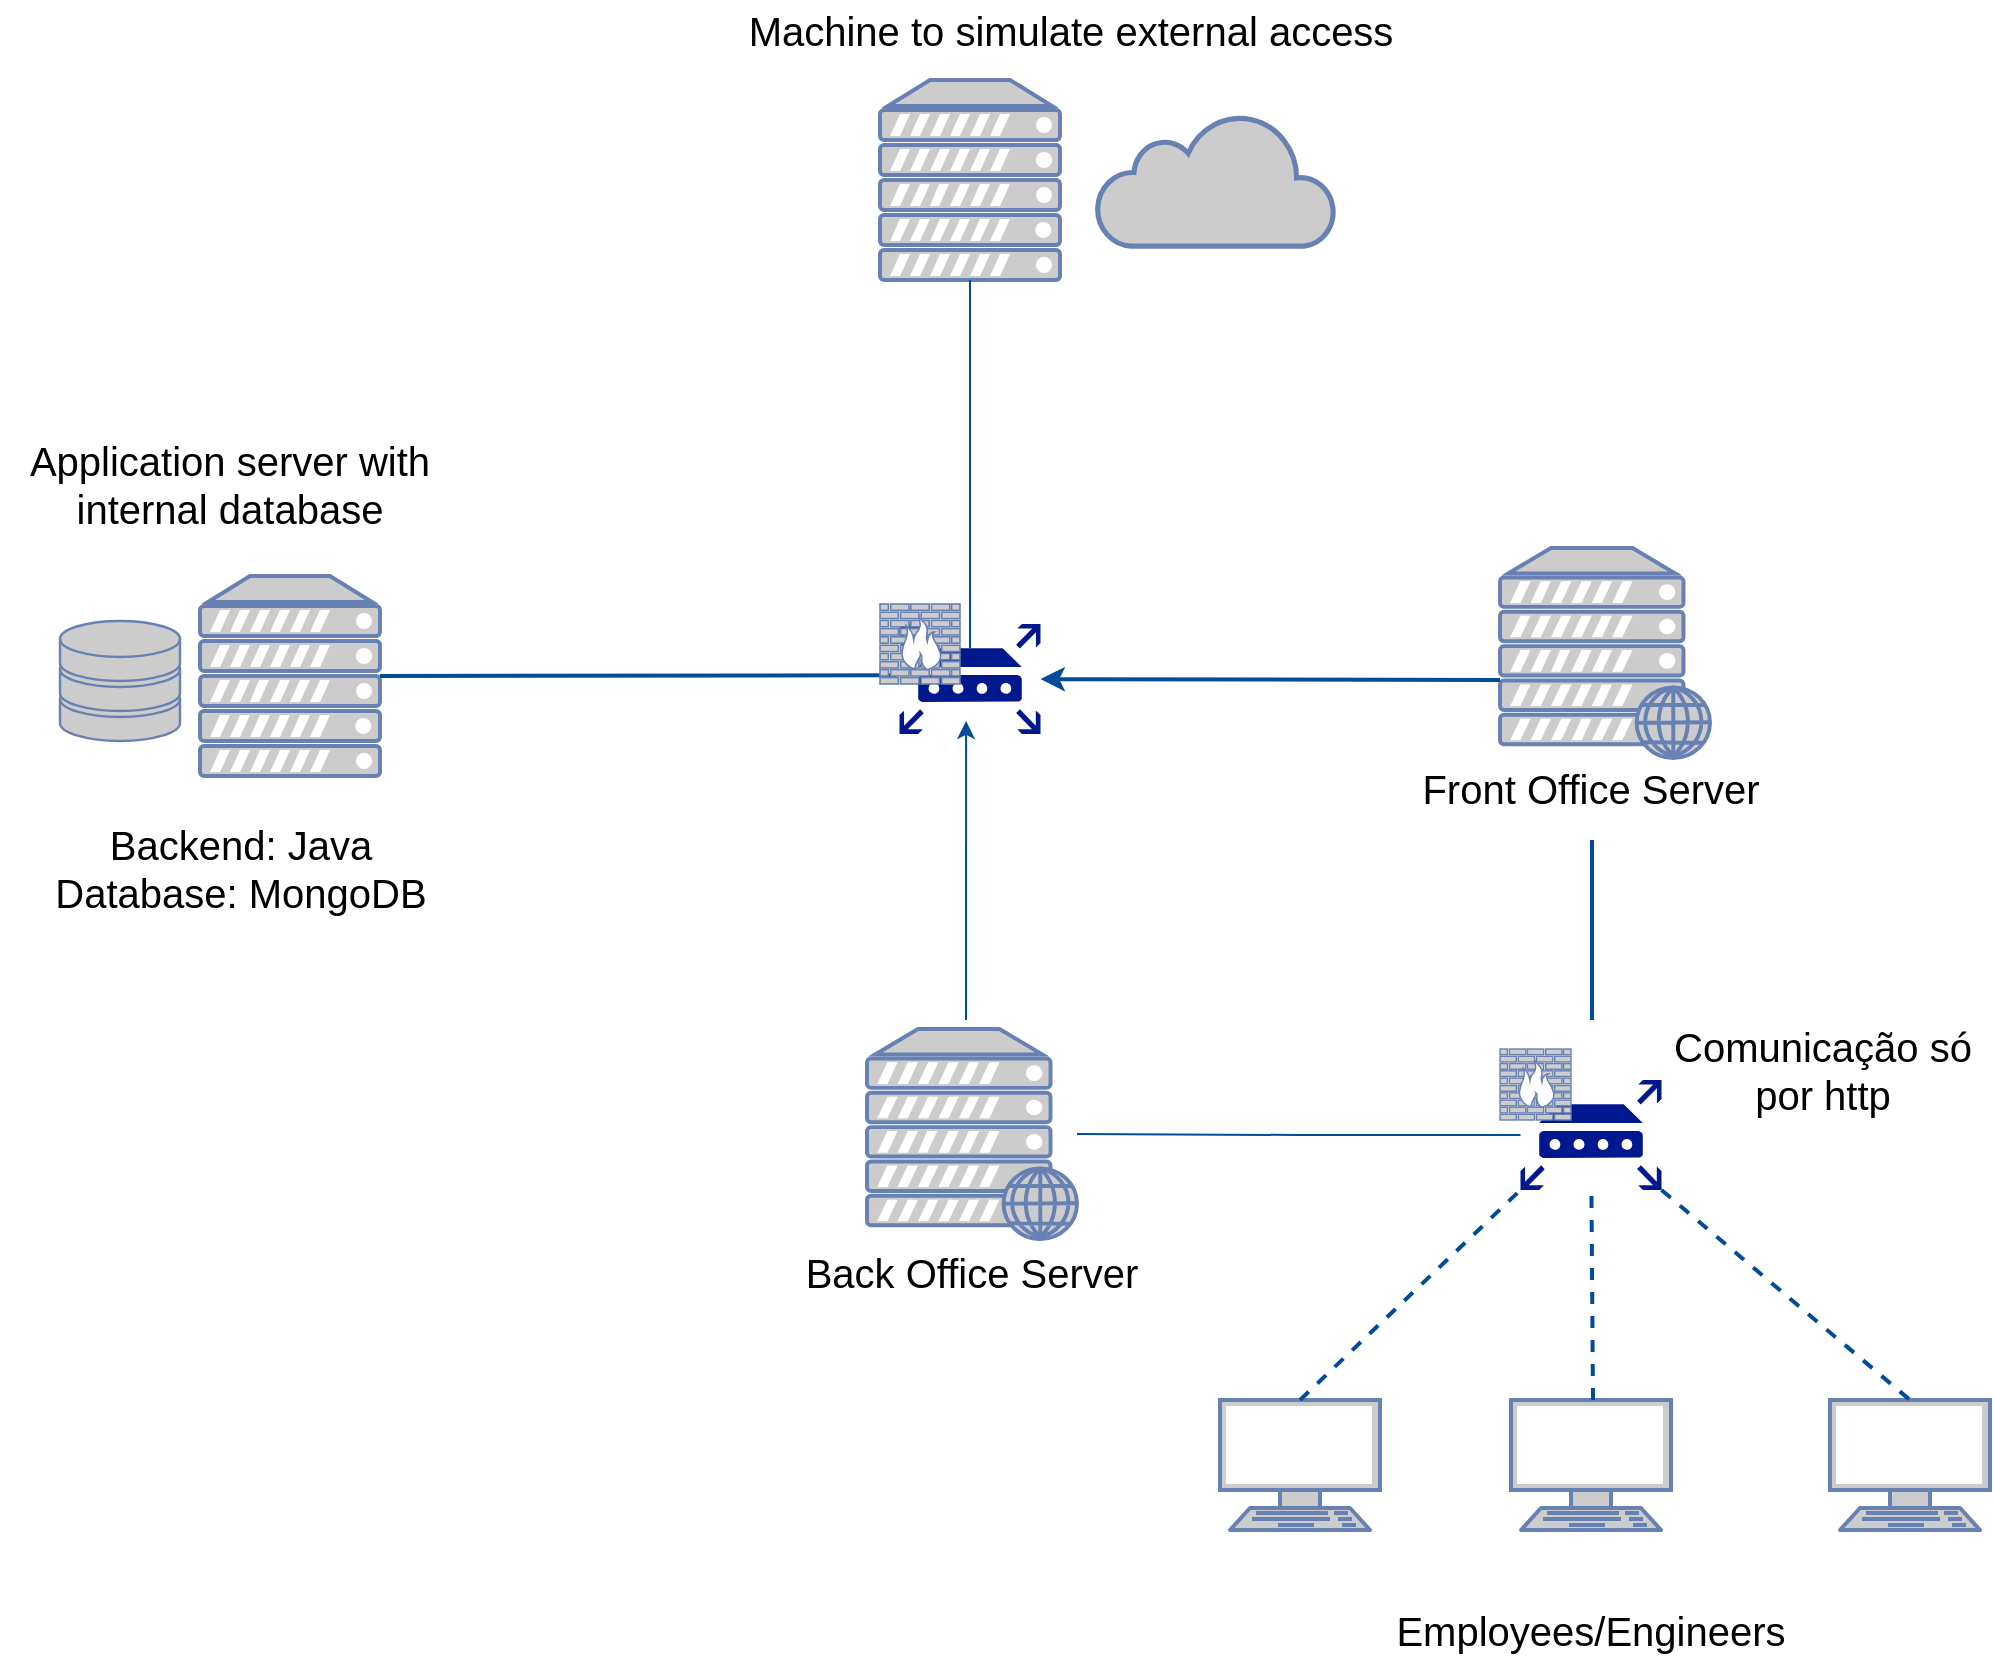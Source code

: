 <mxfile version="20.6.0" type="device"><diagram id="Qshj8jeEtCcSWsbdbMsw" name="Page-1"><mxGraphModel dx="1730" dy="855" grid="1" gridSize="10" guides="1" tooltips="1" connect="1" arrows="1" fold="1" page="1" pageScale="1" pageWidth="1654" pageHeight="1169" math="0" shadow="0"><root><mxCell id="0"/><mxCell id="1" parent="0"/><mxCell id="JmROpi1dtLtm0Cp30Of7-23" style="edgeStyle=orthogonalEdgeStyle;rounded=0;orthogonalLoop=1;jettySize=auto;html=1;strokeColor=#004C99;endArrow=none;endFill=0;" edge="1" parent="1" source="d5L2NhW7c35Ulq67dSCN-24" target="JmROpi1dtLtm0Cp30Of7-2"><mxGeometry relative="1" as="geometry"/></mxCell><mxCell id="d5L2NhW7c35Ulq67dSCN-24" value="" style="sketch=0;aspect=fixed;pointerEvents=1;shadow=0;dashed=0;html=1;strokeColor=none;labelPosition=center;verticalLabelPosition=bottom;verticalAlign=top;align=center;fillColor=#00188D;shape=mxgraph.mscae.enterprise.router;fontSize=20;" parent="1" vertex="1"><mxGeometry x="830.25" y="710" width="70.5" height="54.99" as="geometry"/></mxCell><mxCell id="d5L2NhW7c35Ulq67dSCN-2" value="" style="fontColor=#0066CC;verticalAlign=top;verticalLabelPosition=bottom;labelPosition=center;align=center;html=1;outlineConnect=0;fillColor=#CCCCCC;strokeColor=#6881B3;gradientColor=none;gradientDirection=north;strokeWidth=2;shape=mxgraph.networks.web_server;" parent="1" vertex="1"><mxGeometry x="820" y="444" width="105" height="105" as="geometry"/></mxCell><mxCell id="d5L2NhW7c35Ulq67dSCN-3" value="" style="fontColor=#0066CC;verticalAlign=top;verticalLabelPosition=bottom;labelPosition=center;align=center;html=1;outlineConnect=0;fillColor=#CCCCCC;strokeColor=#6881B3;gradientColor=none;gradientDirection=north;strokeWidth=2;shape=mxgraph.networks.server;" parent="1" vertex="1"><mxGeometry x="170" y="457.99" width="90" height="100" as="geometry"/></mxCell><mxCell id="d5L2NhW7c35Ulq67dSCN-4" value="" style="fontColor=#0066CC;verticalAlign=top;verticalLabelPosition=bottom;labelPosition=center;align=center;html=1;outlineConnect=0;fillColor=#CCCCCC;strokeColor=#6881B3;gradientColor=none;gradientDirection=north;strokeWidth=2;shape=mxgraph.networks.storage;" parent="1" vertex="1"><mxGeometry x="100" y="480.49" width="60" height="60" as="geometry"/></mxCell><mxCell id="d5L2NhW7c35Ulq67dSCN-8" value="" style="endArrow=none;html=1;rounded=0;entryX=-0.021;entryY=0.467;entryDx=0;entryDy=0;strokeWidth=2;strokeColor=#004C99;entryPerimeter=0;startArrow=none;startFill=0;" parent="1" target="d5L2NhW7c35Ulq67dSCN-28" edge="1" source="d5L2NhW7c35Ulq67dSCN-3"><mxGeometry width="50" height="50" relative="1" as="geometry"><mxPoint x="280" y="520" as="sourcePoint"/><mxPoint x="530" y="507" as="targetPoint"/></mxGeometry></mxCell><mxCell id="d5L2NhW7c35Ulq67dSCN-9" value="&lt;font style=&quot;font-size: 20px;&quot;&gt;Front Office Server&lt;/font&gt;" style="text;html=1;strokeColor=none;fillColor=none;align=center;verticalAlign=middle;whiteSpace=wrap;rounded=0;" parent="1" vertex="1"><mxGeometry x="779.25" y="549" width="172.5" height="30" as="geometry"/></mxCell><mxCell id="d5L2NhW7c35Ulq67dSCN-10" value="Application server with internal database" style="text;html=1;strokeColor=none;fillColor=none;align=center;verticalAlign=middle;whiteSpace=wrap;rounded=0;fontSize=20;" parent="1" vertex="1"><mxGeometry x="70" y="396.99" width="230" height="30" as="geometry"/></mxCell><mxCell id="d5L2NhW7c35Ulq67dSCN-13" value="" style="fontColor=#0066CC;verticalAlign=top;verticalLabelPosition=bottom;labelPosition=center;align=center;html=1;outlineConnect=0;fillColor=#CCCCCC;strokeColor=#6881B3;gradientColor=none;gradientDirection=north;strokeWidth=2;shape=mxgraph.networks.terminal;fontSize=20;" parent="1" vertex="1"><mxGeometry x="680" y="870" width="80" height="65" as="geometry"/></mxCell><mxCell id="d5L2NhW7c35Ulq67dSCN-14" value="" style="fontColor=#0066CC;verticalAlign=top;verticalLabelPosition=bottom;labelPosition=center;align=center;html=1;outlineConnect=0;fillColor=#CCCCCC;strokeColor=#6881B3;gradientColor=none;gradientDirection=north;strokeWidth=2;shape=mxgraph.networks.terminal;fontSize=20;" parent="1" vertex="1"><mxGeometry x="825.5" y="870" width="80" height="65" as="geometry"/></mxCell><mxCell id="d5L2NhW7c35Ulq67dSCN-15" value="" style="fontColor=#0066CC;verticalAlign=top;verticalLabelPosition=bottom;labelPosition=center;align=center;html=1;outlineConnect=0;fillColor=#CCCCCC;strokeColor=#6881B3;gradientColor=none;gradientDirection=north;strokeWidth=2;shape=mxgraph.networks.terminal;fontSize=20;" parent="1" vertex="1"><mxGeometry x="985" y="870" width="80" height="65" as="geometry"/></mxCell><mxCell id="d5L2NhW7c35Ulq67dSCN-16" value="" style="endArrow=none;dashed=1;html=1;rounded=0;fontSize=20;entryX=0;entryY=1;entryDx=0;entryDy=0;exitX=0.5;exitY=0;exitDx=0;exitDy=0;exitPerimeter=0;strokeWidth=2;strokeColor=#004C99;entryPerimeter=0;" parent="1" source="d5L2NhW7c35Ulq67dSCN-13" target="d5L2NhW7c35Ulq67dSCN-24" edge="1"><mxGeometry width="50" height="50" relative="1" as="geometry"><mxPoint x="840" y="800" as="sourcePoint"/><mxPoint x="840" y="800" as="targetPoint"/></mxGeometry></mxCell><mxCell id="d5L2NhW7c35Ulq67dSCN-17" value="" style="endArrow=none;dashed=1;html=1;rounded=0;fontSize=20;exitX=0.5;exitY=0;exitDx=0;exitDy=0;exitPerimeter=0;entryX=0.503;entryY=0.995;entryDx=0;entryDy=0;strokeWidth=2;strokeColor=#004C99;entryPerimeter=0;" parent="1" target="d5L2NhW7c35Ulq67dSCN-24" edge="1"><mxGeometry width="50" height="50" relative="1" as="geometry"><mxPoint x="866.5" y="870" as="sourcePoint"/><mxPoint x="865" y="800" as="targetPoint"/></mxGeometry></mxCell><mxCell id="d5L2NhW7c35Ulq67dSCN-18" value="" style="endArrow=none;dashed=1;html=1;rounded=0;fontSize=20;exitX=1;exitY=1;exitDx=0;exitDy=0;entryX=0.5;entryY=0;entryDx=0;entryDy=0;entryPerimeter=0;strokeWidth=2;strokeColor=#004C99;exitPerimeter=0;" parent="1" source="d5L2NhW7c35Ulq67dSCN-24" target="d5L2NhW7c35Ulq67dSCN-15" edge="1"><mxGeometry width="50" height="50" relative="1" as="geometry"><mxPoint x="890" y="800" as="sourcePoint"/><mxPoint x="890" y="750" as="targetPoint"/></mxGeometry></mxCell><mxCell id="d5L2NhW7c35Ulq67dSCN-19" value="Employees/Engineers" style="text;html=1;strokeColor=none;fillColor=none;align=center;verticalAlign=middle;whiteSpace=wrap;rounded=0;fontSize=20;" parent="1" vertex="1"><mxGeometry x="813.25" y="970" width="104.5" height="30" as="geometry"/></mxCell><mxCell id="d5L2NhW7c35Ulq67dSCN-20" value="" style="fontColor=#0066CC;verticalAlign=top;verticalLabelPosition=bottom;labelPosition=center;align=center;html=1;outlineConnect=0;fillColor=#CCCCCC;strokeColor=#6881B3;gradientColor=none;gradientDirection=north;strokeWidth=2;shape=mxgraph.networks.firewall;fontSize=20;" parent="1" vertex="1"><mxGeometry x="820" y="694.5" width="35.5" height="35.5" as="geometry"/></mxCell><mxCell id="d5L2NhW7c35Ulq67dSCN-22" value="" style="endArrow=none;html=1;rounded=0;fontSize=20;strokeWidth=2;strokeColor=#004C99;" parent="1" edge="1"><mxGeometry width="50" height="50" relative="1" as="geometry"><mxPoint x="866" y="680" as="sourcePoint"/><mxPoint x="866" y="590" as="targetPoint"/></mxGeometry></mxCell><mxCell id="d5L2NhW7c35Ulq67dSCN-27" value="&lt;div&gt;Comunicação só &lt;br&gt;&lt;/div&gt;&lt;div&gt;por http&lt;/div&gt;" style="text;html=1;align=center;verticalAlign=middle;resizable=0;points=[];autosize=1;strokeColor=none;fillColor=none;fontSize=20;" parent="1" vertex="1"><mxGeometry x="900.75" y="680" width="160" height="50" as="geometry"/></mxCell><mxCell id="d5L2NhW7c35Ulq67dSCN-28" value="" style="sketch=0;aspect=fixed;pointerEvents=1;shadow=0;dashed=0;html=1;strokeColor=none;labelPosition=center;verticalLabelPosition=bottom;verticalAlign=top;align=center;fillColor=#00188D;shape=mxgraph.mscae.enterprise.router;fontSize=20;" parent="1" vertex="1"><mxGeometry x="519.75" y="482" width="70.5" height="54.99" as="geometry"/></mxCell><mxCell id="d5L2NhW7c35Ulq67dSCN-29" value="" style="endArrow=classic;html=1;rounded=0;strokeWidth=2;strokeColor=#004C99;endFill=1;" parent="1" target="d5L2NhW7c35Ulq67dSCN-28" edge="1"><mxGeometry width="50" height="50" relative="1" as="geometry"><mxPoint x="820" y="510" as="sourcePoint"/><mxPoint x="700" y="505" as="targetPoint"/></mxGeometry></mxCell><mxCell id="d5L2NhW7c35Ulq67dSCN-30" value="&lt;div&gt;Backend: Java&lt;/div&gt;&lt;div&gt;Database: MongoDB&lt;br&gt;&lt;/div&gt;" style="text;html=1;align=center;verticalAlign=middle;resizable=0;points=[];autosize=1;strokeColor=none;fillColor=none;fontSize=20;" parent="1" vertex="1"><mxGeometry x="90" y="578.99" width="200" height="50" as="geometry"/></mxCell><mxCell id="d5L2NhW7c35Ulq67dSCN-37" value="" style="fontColor=#0066CC;verticalAlign=top;verticalLabelPosition=bottom;labelPosition=center;align=center;html=1;outlineConnect=0;fillColor=#CCCCCC;strokeColor=#6881B3;gradientColor=none;gradientDirection=north;strokeWidth=2;shape=mxgraph.networks.server;fontSize=20;" parent="1" vertex="1"><mxGeometry x="510" y="210" width="90" height="100" as="geometry"/></mxCell><mxCell id="d5L2NhW7c35Ulq67dSCN-38" value="Machine to simulate external access" style="text;html=1;align=center;verticalAlign=middle;resizable=0;points=[];autosize=1;strokeColor=none;fillColor=none;fontSize=20;" parent="1" vertex="1"><mxGeometry x="435" y="170" width="340" height="30" as="geometry"/></mxCell><mxCell id="d5L2NhW7c35Ulq67dSCN-39" value="" style="html=1;outlineConnect=0;fillColor=#CCCCCC;strokeColor=#6881B3;gradientColor=none;gradientDirection=north;strokeWidth=2;shape=mxgraph.networks.cloud;fontColor=#ffffff;fontSize=20;" parent="1" vertex="1"><mxGeometry x="618.5" y="226.94" width="119" height="66.11" as="geometry"/></mxCell><mxCell id="JmROpi1dtLtm0Cp30Of7-1" value="" style="endArrow=classic;html=1;rounded=0;entryX=0.004;entryY=0.791;entryDx=0;entryDy=0;entryPerimeter=0;strokeColor=#004C99;startArrow=none;startFill=0;endFill=1;" edge="1" parent="1"><mxGeometry width="50" height="50" relative="1" as="geometry"><mxPoint x="553" y="680" as="sourcePoint"/><mxPoint x="553.032" y="530.497" as="targetPoint"/></mxGeometry></mxCell><mxCell id="JmROpi1dtLtm0Cp30Of7-2" value="" style="fontColor=#0066CC;verticalAlign=top;verticalLabelPosition=bottom;labelPosition=center;align=center;html=1;outlineConnect=0;fillColor=#CCCCCC;strokeColor=#6881B3;gradientColor=none;gradientDirection=north;strokeWidth=2;shape=mxgraph.networks.web_server;" vertex="1" parent="1"><mxGeometry x="503.5" y="684.5" width="105" height="105" as="geometry"/></mxCell><mxCell id="JmROpi1dtLtm0Cp30Of7-3" value="&lt;font style=&quot;font-size: 20px;&quot;&gt;Back Office Server&lt;/font&gt;" style="text;html=1;strokeColor=none;fillColor=none;align=center;verticalAlign=middle;whiteSpace=wrap;rounded=0;" vertex="1" parent="1"><mxGeometry x="471" y="790.5" width="170" height="30" as="geometry"/></mxCell><mxCell id="JmROpi1dtLtm0Cp30Of7-6" value="" style="fontColor=#0066CC;verticalAlign=top;verticalLabelPosition=bottom;labelPosition=center;align=center;html=1;outlineConnect=0;fillColor=#CCCCCC;strokeColor=#6881B3;gradientColor=none;gradientDirection=north;strokeWidth=2;shape=mxgraph.networks.firewall;fontSize=20;" vertex="1" parent="1"><mxGeometry x="510" y="472" width="40" height="40" as="geometry"/></mxCell><mxCell id="JmROpi1dtLtm0Cp30Of7-10" value="" style="endArrow=none;html=1;rounded=0;strokeColor=#004C99;exitX=0.5;exitY=0.22;exitDx=0;exitDy=0;exitPerimeter=0;" edge="1" parent="1" source="d5L2NhW7c35Ulq67dSCN-28" target="d5L2NhW7c35Ulq67dSCN-37"><mxGeometry width="50" height="50" relative="1" as="geometry"><mxPoint x="560" y="350" as="sourcePoint"/><mxPoint x="610" y="300" as="targetPoint"/></mxGeometry></mxCell></root></mxGraphModel></diagram></mxfile>